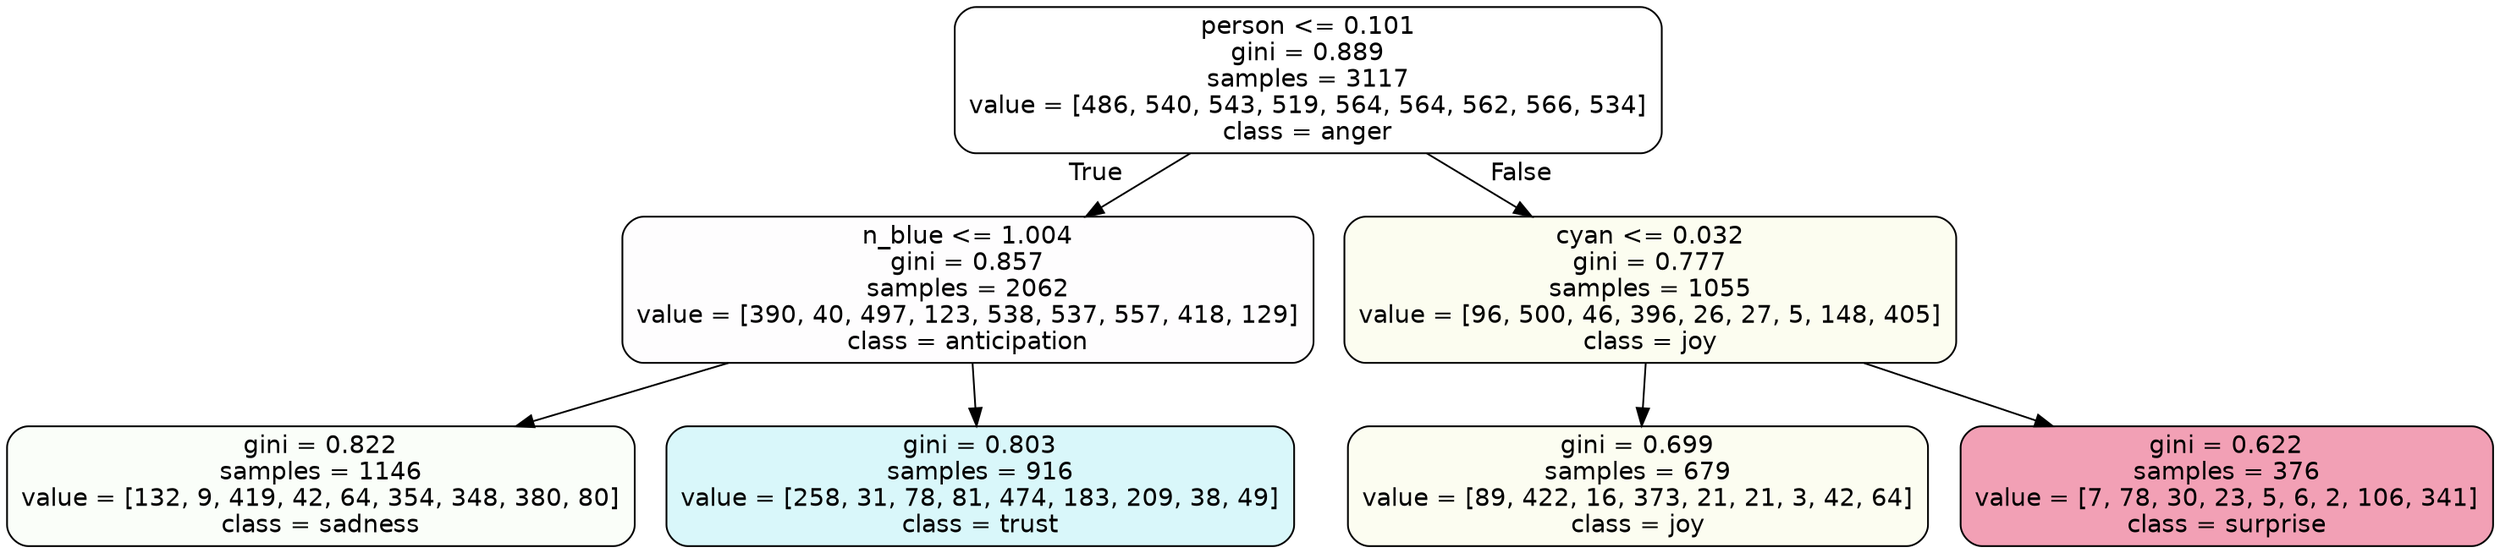 digraph Tree {
node [shape=box, style="filled, rounded", color="black", fontname=helvetica] ;
edge [fontname=helvetica] ;
0 [label="person <= 0.101\ngini = 0.889\nsamples = 3117\nvalue = [486, 540, 543, 519, 564, 564, 562, 566, 534]\nclass = anger", fillcolor="#e539d700"] ;
1 [label="n_blue <= 1.004\ngini = 0.857\nsamples = 2062\nvalue = [390, 40, 497, 123, 538, 537, 557, 418, 129]\nclass = anticipation", fillcolor="#8139e502"] ;
0 -> 1 [labeldistance=2.5, labelangle=45, headlabel="True"] ;
2 [label="gini = 0.822\nsamples = 1146\nvalue = [132, 9, 419, 42, 64, 354, 348, 380, 80]\nclass = sadness", fillcolor="#64e53907"] ;
1 -> 2 ;
3 [label="gini = 0.803\nsamples = 916\nvalue = [258, 31, 78, 81, 474, 183, 209, 38, 49]\nclass = trust", fillcolor="#39d7e530"] ;
1 -> 3 ;
4 [label="cyan <= 0.032\ngini = 0.777\nsamples = 1055\nvalue = [96, 500, 46, 396, 26, 27, 5, 148, 405]\nclass = joy", fillcolor="#d7e53913"] ;
0 -> 4 [labeldistance=2.5, labelangle=-45, headlabel="False"] ;
5 [label="gini = 0.699\nsamples = 679\nvalue = [89, 422, 16, 373, 21, 21, 3, 42, 64]\nclass = joy", fillcolor="#d7e53912"] ;
4 -> 5 ;
6 [label="gini = 0.622\nsamples = 376\nvalue = [7, 78, 30, 23, 5, 6, 2, 106, 341]\nclass = surprise", fillcolor="#e539647a"] ;
4 -> 6 ;
}